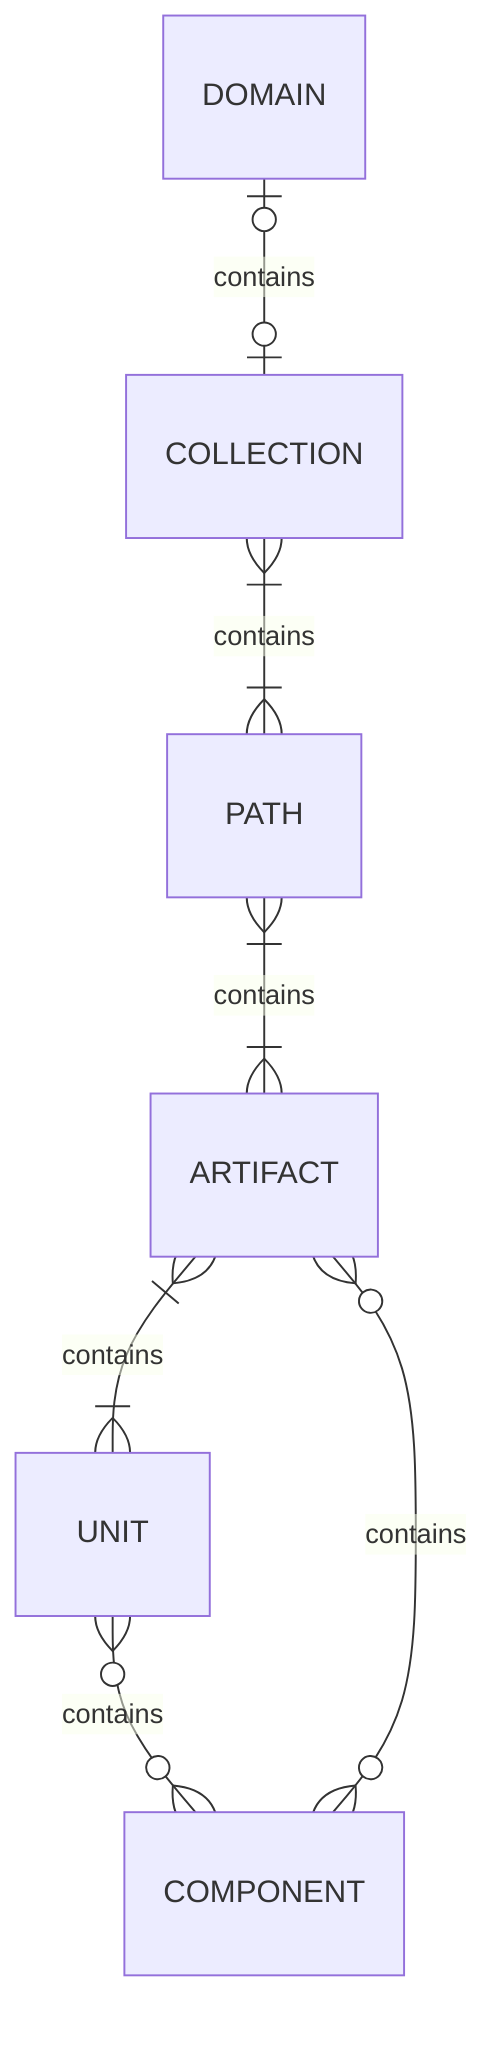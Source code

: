 erDiagram
        DOMAIN |o--o| COLLECTION: contains
        COLLECTION }|--|{ PATH : contains
        PATH }|--|{ ARTIFACT : contains
        ARTIFACT }|--|{ UNIT : contains
        UNIT }o--o{ COMPONENT : contains
        ARTIFACT }o--o{ COMPONENT : contains